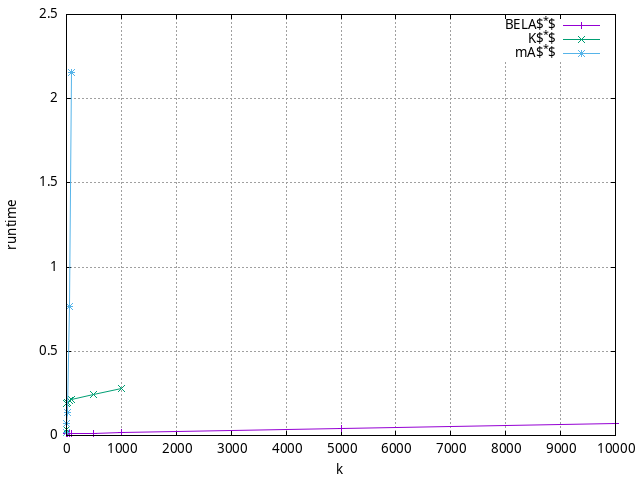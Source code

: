 #!/usr/bin/gnuplot
# -*- coding: utf-8 -*-
#
# results/maps/octile/10/random512-10.heuristic.octile.runtime.gnuplot
#
# Started on 04/02/2024 19:55:55
# Author: Carlos Linares López
set grid
set xlabel "k"
set ylabel "runtime"

set terminal png enhanced font "Ariel,10"
set output 'random512-10.heuristic.octile.runtime.png'

plot "-" title "BELA$^*$"      with linesp, "-" title "K$^*$"      with linesp, "-" title "mA$^*$"      with linesp

	1 0.010201574080000003
	5 0.010523871999999998
	10 0.011127146950000001
	50 0.011161612900000001
	100 0.011568151400000002
	500 0.0141655519
	1000 0.017293110299999997
	5000 0.040400897000000005
	10000 0.06971650700000001
end
	1 0.036012199
	5 0.19167723599999997
	10 0.198682301
	50 0.20897294400000002
	100 0.21296253500000004
	500 0.24349660000000004
	1000 0.28189185
end
	1 0.0175049452
	5 0.07175557192
	10 0.13849216809
	50 0.7673659076
	100 2.1582880803
end
